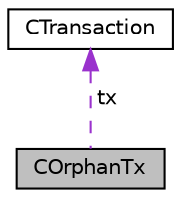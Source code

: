 digraph "COrphanTx"
{
 // LATEX_PDF_SIZE
  edge [fontname="Helvetica",fontsize="10",labelfontname="Helvetica",labelfontsize="10"];
  node [fontname="Helvetica",fontsize="10",shape=record];
  Node1 [label="COrphanTx",height=0.2,width=0.4,color="black", fillcolor="grey75", style="filled", fontcolor="black",tooltip=" "];
  Node2 -> Node1 [dir="back",color="darkorchid3",fontsize="10",style="dashed",label=" tx" ];
  Node2 [label="CTransaction",height=0.2,width=0.4,color="black", fillcolor="white", style="filled",URL="$class_c_transaction.html",tooltip=" "];
}
